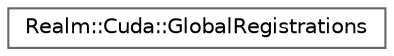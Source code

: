 digraph "Graphical Class Hierarchy"
{
 // LATEX_PDF_SIZE
  bgcolor="transparent";
  edge [fontname=Helvetica,fontsize=10,labelfontname=Helvetica,labelfontsize=10];
  node [fontname=Helvetica,fontsize=10,shape=box,height=0.2,width=0.4];
  rankdir="LR";
  Node0 [id="Node000000",label="Realm::Cuda::GlobalRegistrations",height=0.2,width=0.4,color="grey40", fillcolor="white", style="filled",URL="$classRealm_1_1Cuda_1_1GlobalRegistrations.html",tooltip=" "];
}
